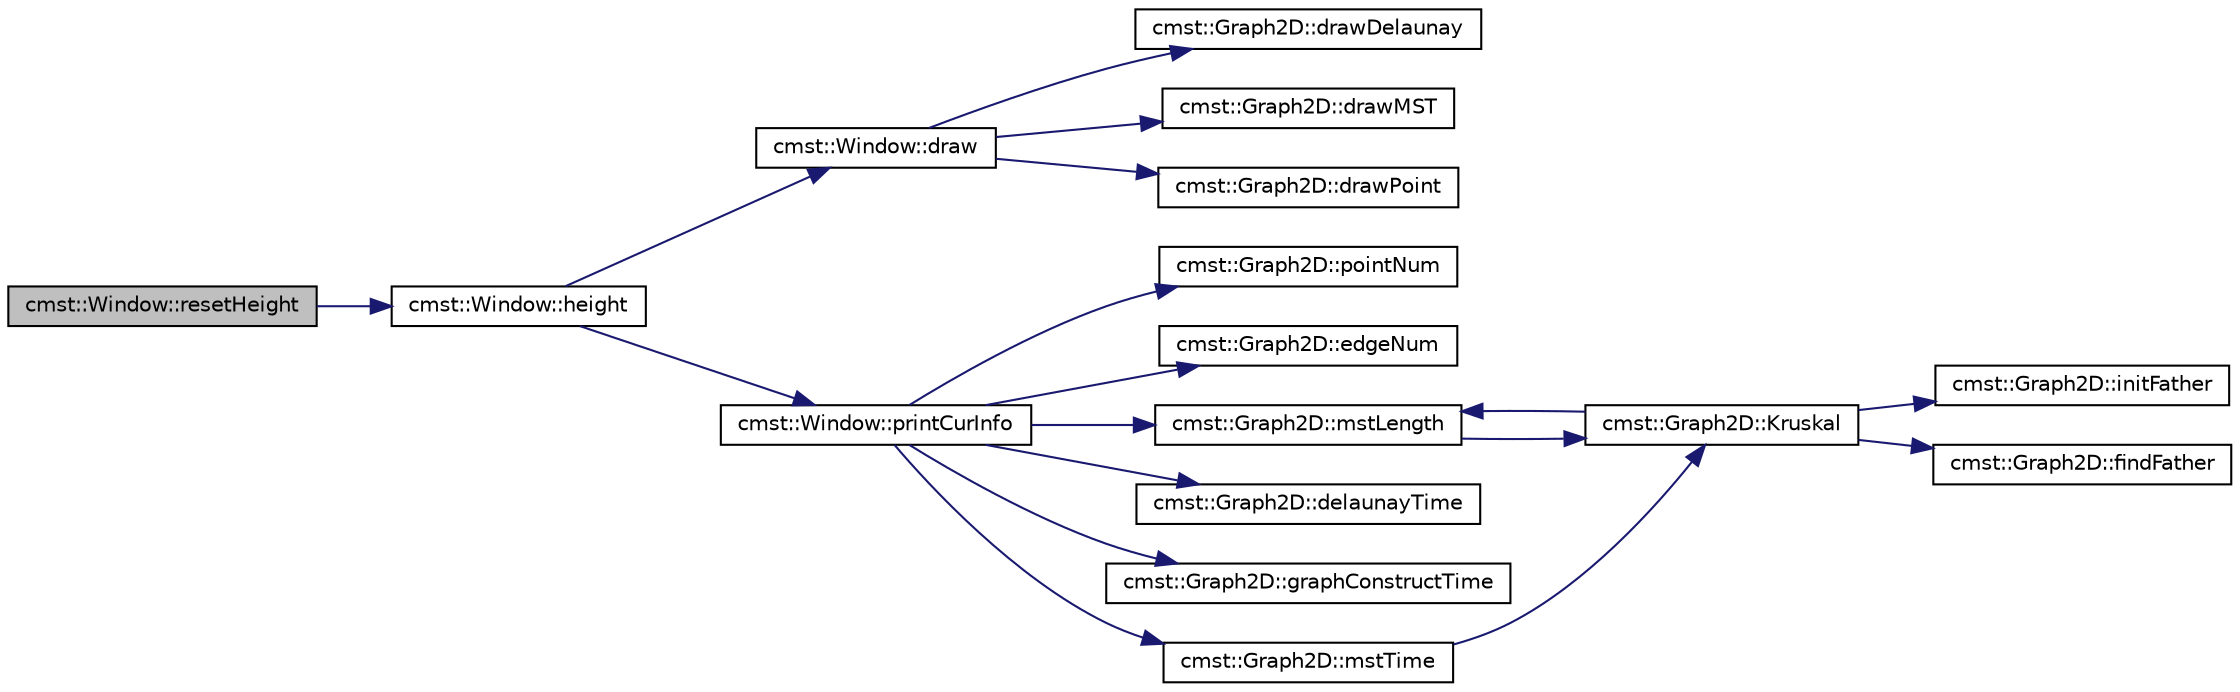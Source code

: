 digraph "cmst::Window::resetHeight"
{
  edge [fontname="Helvetica",fontsize="10",labelfontname="Helvetica",labelfontsize="10"];
  node [fontname="Helvetica",fontsize="10",shape=record];
  rankdir="LR";
  Node1 [label="cmst::Window::resetHeight",height=0.2,width=0.4,color="black", fillcolor="grey75", style="filled", fontcolor="black"];
  Node1 -> Node2 [color="midnightblue",fontsize="10",style="solid"];
  Node2 [label="cmst::Window::height",height=0.2,width=0.4,color="black", fillcolor="white", style="filled",URL="$classcmst_1_1_window.html#a6fc02b2afee52c0f71b6a3bd39c9210f"];
  Node2 -> Node3 [color="midnightblue",fontsize="10",style="solid"];
  Node3 [label="cmst::Window::draw",height=0.2,width=0.4,color="black", fillcolor="white", style="filled",URL="$classcmst_1_1_window.html#a1d78ef796691e87ed3b4978f373c9890"];
  Node3 -> Node4 [color="midnightblue",fontsize="10",style="solid"];
  Node4 [label="cmst::Graph2D::drawDelaunay",height=0.2,width=0.4,color="black", fillcolor="white", style="filled",URL="$classcmst_1_1_graph2_d.html#a2c4ed2ccd1fffc94c636929e531c4e3e"];
  Node3 -> Node5 [color="midnightblue",fontsize="10",style="solid"];
  Node5 [label="cmst::Graph2D::drawMST",height=0.2,width=0.4,color="black", fillcolor="white", style="filled",URL="$classcmst_1_1_graph2_d.html#a96e388b819b351c8564eed9aecf58f7d"];
  Node3 -> Node6 [color="midnightblue",fontsize="10",style="solid"];
  Node6 [label="cmst::Graph2D::drawPoint",height=0.2,width=0.4,color="black", fillcolor="white", style="filled",URL="$classcmst_1_1_graph2_d.html#affec250ee22a067a28127b46ce976b90"];
  Node2 -> Node7 [color="midnightblue",fontsize="10",style="solid"];
  Node7 [label="cmst::Window::printCurInfo",height=0.2,width=0.4,color="black", fillcolor="white", style="filled",URL="$classcmst_1_1_window.html#a73eb23d7d7418cb288022e623e590461"];
  Node7 -> Node8 [color="midnightblue",fontsize="10",style="solid"];
  Node8 [label="cmst::Graph2D::pointNum",height=0.2,width=0.4,color="black", fillcolor="white", style="filled",URL="$classcmst_1_1_graph2_d.html#a0b18b38d5813b2fdbe8f5a8d6f92575d"];
  Node7 -> Node9 [color="midnightblue",fontsize="10",style="solid"];
  Node9 [label="cmst::Graph2D::edgeNum",height=0.2,width=0.4,color="black", fillcolor="white", style="filled",URL="$classcmst_1_1_graph2_d.html#ae2474e4dd9964cd18fc9926a296c82fd"];
  Node7 -> Node10 [color="midnightblue",fontsize="10",style="solid"];
  Node10 [label="cmst::Graph2D::mstLength",height=0.2,width=0.4,color="black", fillcolor="white", style="filled",URL="$classcmst_1_1_graph2_d.html#aea22c23fdbb3b9e91671562cb19730ed"];
  Node10 -> Node11 [color="midnightblue",fontsize="10",style="solid"];
  Node11 [label="cmst::Graph2D::Kruskal",height=0.2,width=0.4,color="black", fillcolor="white", style="filled",URL="$classcmst_1_1_graph2_d.html#ac3ce0434f4c42c2ed2b7c7861b32710f"];
  Node11 -> Node12 [color="midnightblue",fontsize="10",style="solid"];
  Node12 [label="cmst::Graph2D::initFather",height=0.2,width=0.4,color="black", fillcolor="white", style="filled",URL="$classcmst_1_1_graph2_d.html#a5de76dfe02b4a13e0d3fe9a5e7ea7285"];
  Node11 -> Node10 [color="midnightblue",fontsize="10",style="solid"];
  Node11 -> Node13 [color="midnightblue",fontsize="10",style="solid"];
  Node13 [label="cmst::Graph2D::findFather",height=0.2,width=0.4,color="black", fillcolor="white", style="filled",URL="$classcmst_1_1_graph2_d.html#a0b860daa24f288eea5f490e12fcb67e2"];
  Node7 -> Node14 [color="midnightblue",fontsize="10",style="solid"];
  Node14 [label="cmst::Graph2D::delaunayTime",height=0.2,width=0.4,color="black", fillcolor="white", style="filled",URL="$classcmst_1_1_graph2_d.html#a93a1d4d5d2dd08796e37bcba6de79341"];
  Node7 -> Node15 [color="midnightblue",fontsize="10",style="solid"];
  Node15 [label="cmst::Graph2D::graphConstructTime",height=0.2,width=0.4,color="black", fillcolor="white", style="filled",URL="$classcmst_1_1_graph2_d.html#ad4756aa3f617493bd8b3f6ecfe099449"];
  Node7 -> Node16 [color="midnightblue",fontsize="10",style="solid"];
  Node16 [label="cmst::Graph2D::mstTime",height=0.2,width=0.4,color="black", fillcolor="white", style="filled",URL="$classcmst_1_1_graph2_d.html#a3b596946f310f7024036d2c6a18985a3"];
  Node16 -> Node11 [color="midnightblue",fontsize="10",style="solid"];
}
